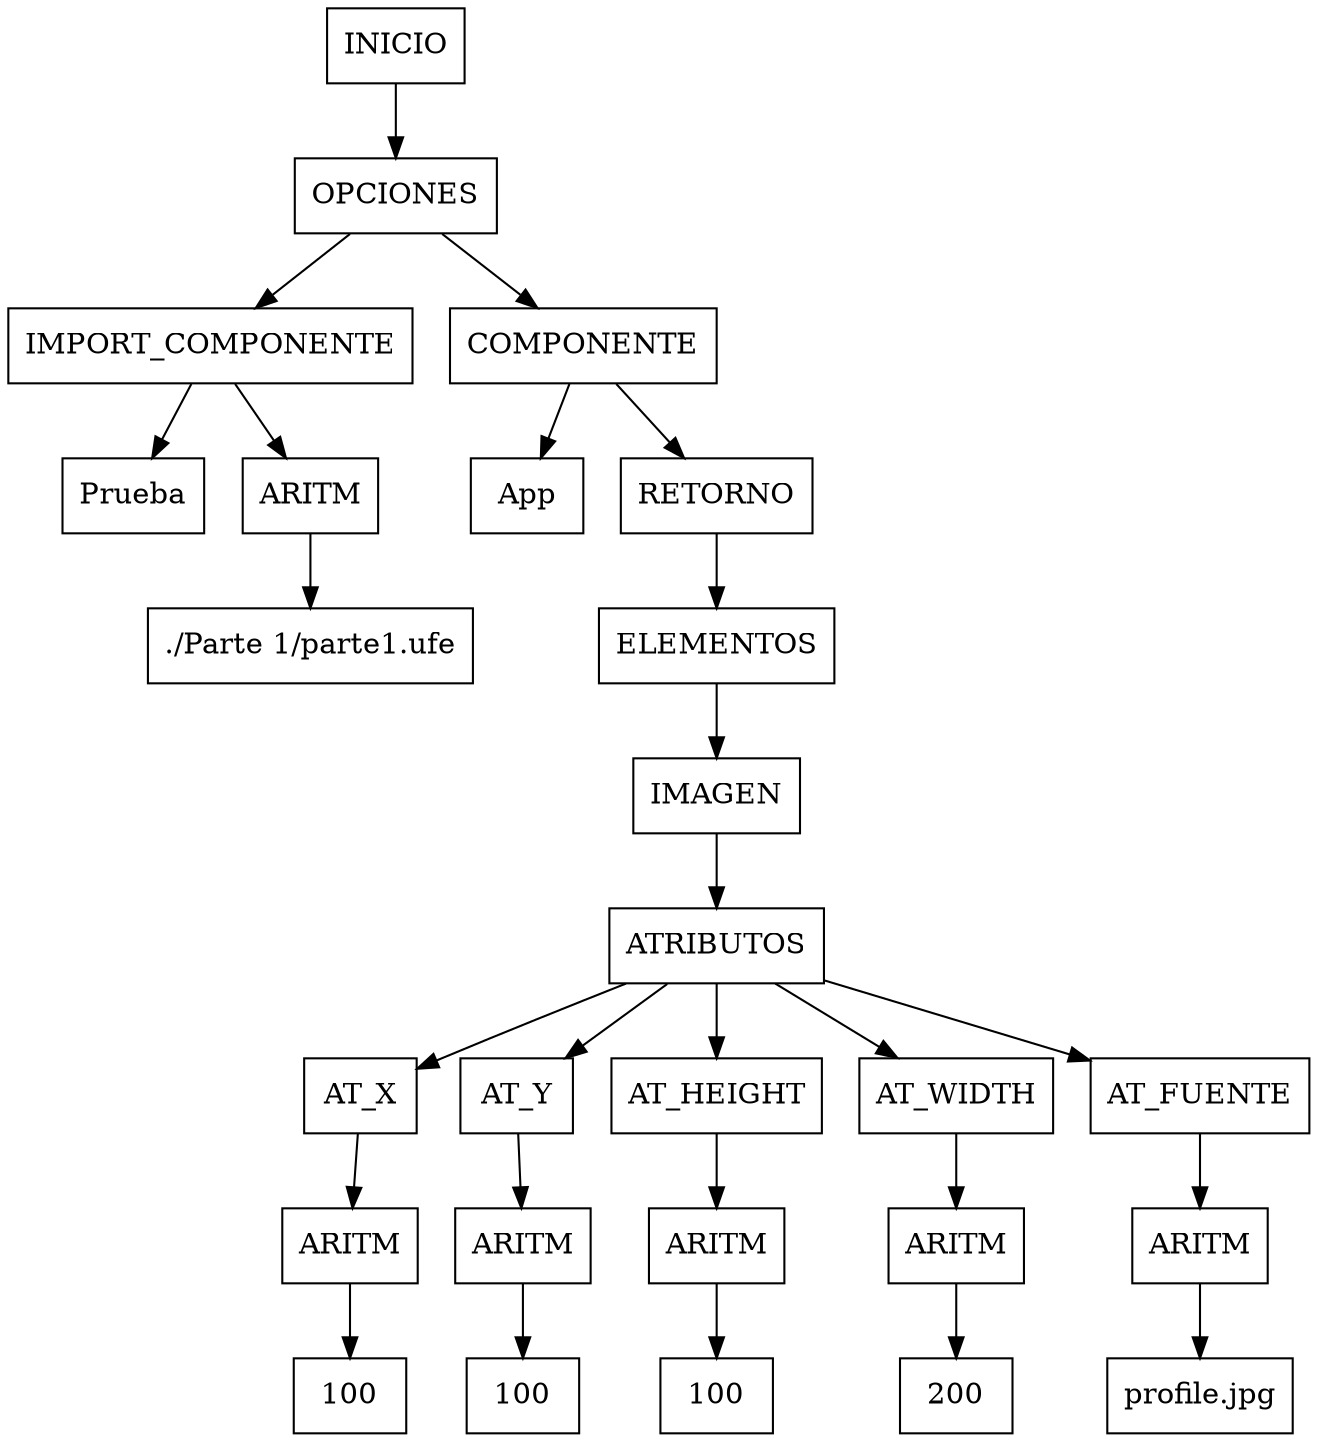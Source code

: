 digraph G{
node[shape=box];
rankdir=UD;

"27_INICIO"[label = "INICIO"];
"5_OPCIONES"[label = "OPCIONES"];
"27_INICIO"->"5_OPCIONES";
"5_OPCIONES"[label = "OPCIONES"];
"2_IMPORT_COMPONENTE"[label = "IMPORT_COMPONENTE"];
"5_OPCIONES"->"2_IMPORT_COMPONENTE";
"2_IMPORT_COMPONENTE"[label = "IMPORT_COMPONENTE"];
"4_ID"[label = "Prueba"];
"2_IMPORT_COMPONENTE"->"4_ID";
"2_IMPORT_COMPONENTE"[label = "IMPORT_COMPONENTE"];
"3_ARITM"[label = "ARITM"];
"2_IMPORT_COMPONENTE"->"3_ARITM";
"3_ARITM"[label = "ARITM"];
"1_CADENA"[label = "./Parte 1/parte1.ufe"];
"3_ARITM"->"1_CADENA";
"5_OPCIONES"[label = "OPCIONES"];
"26_COMPONENTE"[label = "COMPONENTE"];
"5_OPCIONES"->"26_COMPONENTE";
"26_COMPONENTE"[label = "COMPONENTE"];
"25_NOMBRE_COMPONENTE"[label = "App"];
"26_COMPONENTE"->"25_NOMBRE_COMPONENTE";
"26_COMPONENTE"[label = "COMPONENTE"];
"24_RETORNO"[label = "RETORNO"];
"26_COMPONENTE"->"24_RETORNO";
"24_RETORNO"[label = "RETORNO"];
"23_ELEMENTOS"[label = "ELEMENTOS"];
"24_RETORNO"->"23_ELEMENTOS";
"23_ELEMENTOS"[label = "ELEMENTOS"];
"22_IMAGEN"[label = "IMAGEN"];
"23_ELEMENTOS"->"22_IMAGEN";
"22_IMAGEN"[label = "IMAGEN"];
"9_ATRIBUTOS"[label = "ATRIBUTOS"];
"22_IMAGEN"->"9_ATRIBUTOS";
"9_ATRIBUTOS"[label = "ATRIBUTOS"];
"8_AT_X"[label = "AT_X"];
"9_ATRIBUTOS"->"8_AT_X";
"8_AT_X"[label = "AT_X"];
"7_ARITM"[label = "ARITM"];
"8_AT_X"->"7_ARITM";
"7_ARITM"[label = "ARITM"];
"6_ENTERO"[label = "100"];
"7_ARITM"->"6_ENTERO";
"9_ATRIBUTOS"[label = "ATRIBUTOS"];
"12_AT_Y"[label = "AT_Y"];
"9_ATRIBUTOS"->"12_AT_Y";
"12_AT_Y"[label = "AT_Y"];
"11_ARITM"[label = "ARITM"];
"12_AT_Y"->"11_ARITM";
"11_ARITM"[label = "ARITM"];
"10_ENTERO"[label = "100"];
"11_ARITM"->"10_ENTERO";
"9_ATRIBUTOS"[label = "ATRIBUTOS"];
"15_AT_HEIGHT"[label = "AT_HEIGHT"];
"9_ATRIBUTOS"->"15_AT_HEIGHT";
"15_AT_HEIGHT"[label = "AT_HEIGHT"];
"14_ARITM"[label = "ARITM"];
"15_AT_HEIGHT"->"14_ARITM";
"14_ARITM"[label = "ARITM"];
"13_ENTERO"[label = "100"];
"14_ARITM"->"13_ENTERO";
"9_ATRIBUTOS"[label = "ATRIBUTOS"];
"18_AT_WIDTH"[label = "AT_WIDTH"];
"9_ATRIBUTOS"->"18_AT_WIDTH";
"18_AT_WIDTH"[label = "AT_WIDTH"];
"17_ARITM"[label = "ARITM"];
"18_AT_WIDTH"->"17_ARITM";
"17_ARITM"[label = "ARITM"];
"16_ENTERO"[label = "200"];
"17_ARITM"->"16_ENTERO";
"9_ATRIBUTOS"[label = "ATRIBUTOS"];
"20_AT_FUENTE"[label = "AT_FUENTE"];
"9_ATRIBUTOS"->"20_AT_FUENTE";
"20_AT_FUENTE"[label = "AT_FUENTE"];
"21_ARITM"[label = "ARITM"];
"20_AT_FUENTE"->"21_ARITM";
"21_ARITM"[label = "ARITM"];
"19_CADENA"[label = "profile.jpg"];
"21_ARITM"->"19_CADENA";


}
